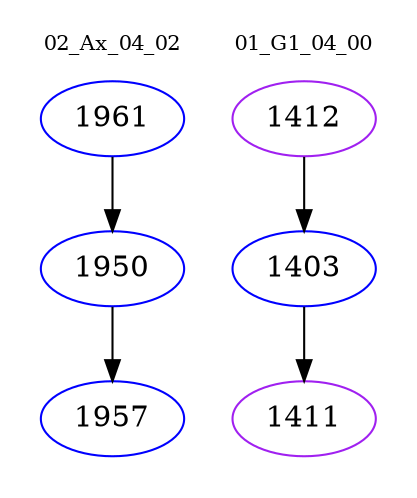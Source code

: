 digraph{
subgraph cluster_0 {
color = white
label = "02_Ax_04_02";
fontsize=10;
T0_1961 [label="1961", color="blue"]
T0_1961 -> T0_1950 [color="black"]
T0_1950 [label="1950", color="blue"]
T0_1950 -> T0_1957 [color="black"]
T0_1957 [label="1957", color="blue"]
}
subgraph cluster_1 {
color = white
label = "01_G1_04_00";
fontsize=10;
T1_1412 [label="1412", color="purple"]
T1_1412 -> T1_1403 [color="black"]
T1_1403 [label="1403", color="blue"]
T1_1403 -> T1_1411 [color="black"]
T1_1411 [label="1411", color="purple"]
}
}
